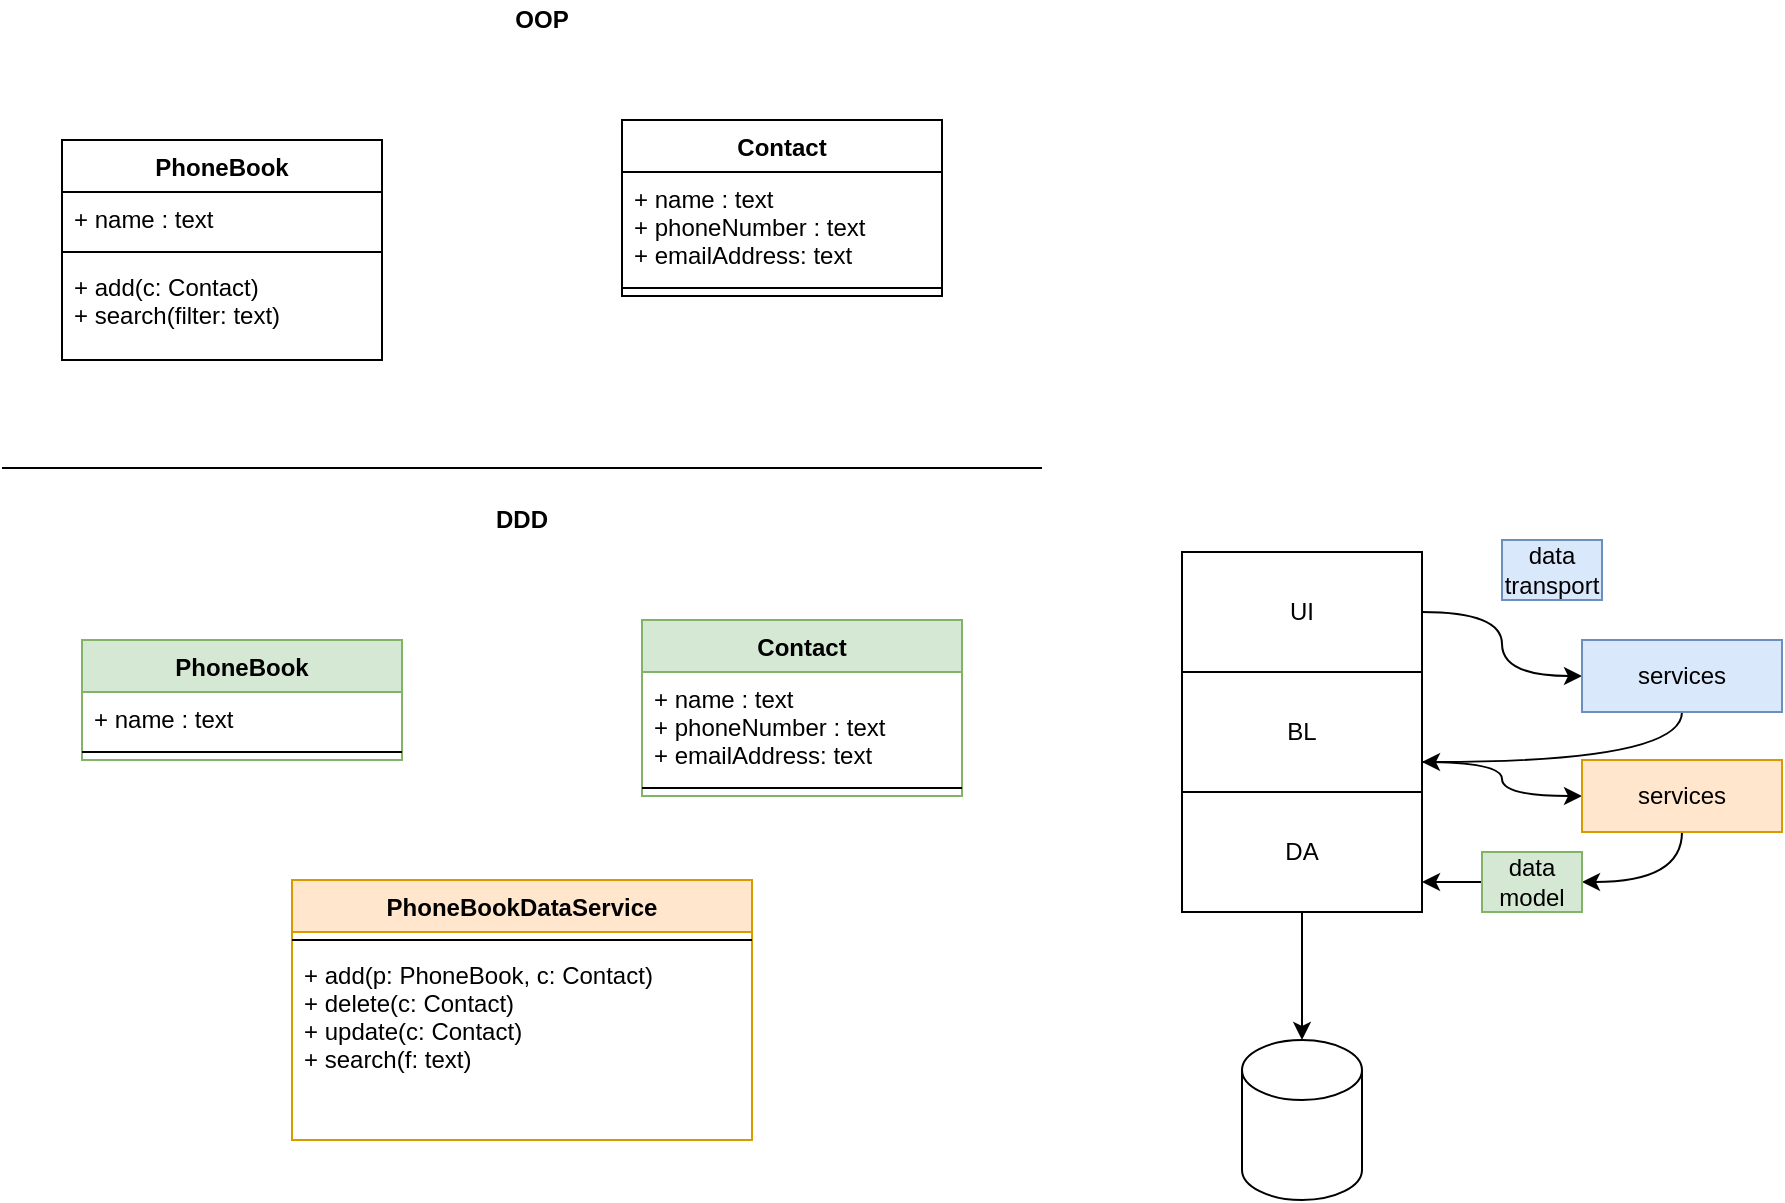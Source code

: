 <mxfile version="20.3.0" type="device" pages="4"><diagram id="qkp1fojdlim7wkESRljJ" name="ddd and oop"><mxGraphModel dx="868" dy="545" grid="1" gridSize="10" guides="1" tooltips="1" connect="1" arrows="1" fold="1" page="1" pageScale="1" pageWidth="850" pageHeight="1100" math="0" shadow="0"><root><mxCell id="0"/><mxCell id="1" parent="0"/><mxCell id="D_M5NCVfdZyAcRuLpuBy-1" value="PhoneBook" style="swimlane;fontStyle=1;align=center;verticalAlign=top;childLayout=stackLayout;horizontal=1;startSize=26;horizontalStack=0;resizeParent=1;resizeParentMax=0;resizeLast=0;collapsible=1;marginBottom=0;" parent="1" vertex="1"><mxGeometry x="150" y="110" width="160" height="110" as="geometry"/></mxCell><mxCell id="D_M5NCVfdZyAcRuLpuBy-2" value="+ name : text&#10;" style="text;strokeColor=none;fillColor=none;align=left;verticalAlign=top;spacingLeft=4;spacingRight=4;overflow=hidden;rotatable=0;points=[[0,0.5],[1,0.5]];portConstraint=eastwest;" parent="D_M5NCVfdZyAcRuLpuBy-1" vertex="1"><mxGeometry y="26" width="160" height="26" as="geometry"/></mxCell><mxCell id="D_M5NCVfdZyAcRuLpuBy-3" value="" style="line;strokeWidth=1;fillColor=none;align=left;verticalAlign=middle;spacingTop=-1;spacingLeft=3;spacingRight=3;rotatable=0;labelPosition=right;points=[];portConstraint=eastwest;" parent="D_M5NCVfdZyAcRuLpuBy-1" vertex="1"><mxGeometry y="52" width="160" height="8" as="geometry"/></mxCell><mxCell id="D_M5NCVfdZyAcRuLpuBy-4" value="+ add(c: Contact)&#10;+ search(filter: text)" style="text;strokeColor=none;fillColor=none;align=left;verticalAlign=top;spacingLeft=4;spacingRight=4;overflow=hidden;rotatable=0;points=[[0,0.5],[1,0.5]];portConstraint=eastwest;" parent="D_M5NCVfdZyAcRuLpuBy-1" vertex="1"><mxGeometry y="60" width="160" height="50" as="geometry"/></mxCell><mxCell id="D_M5NCVfdZyAcRuLpuBy-5" value="Contact" style="swimlane;fontStyle=1;align=center;verticalAlign=top;childLayout=stackLayout;horizontal=1;startSize=26;horizontalStack=0;resizeParent=1;resizeParentMax=0;resizeLast=0;collapsible=1;marginBottom=0;" parent="1" vertex="1"><mxGeometry x="430" y="100" width="160" height="88" as="geometry"/></mxCell><mxCell id="D_M5NCVfdZyAcRuLpuBy-6" value="+ name : text&#10;+ phoneNumber : text&#10;+ emailAddress: text&#10;&#10;" style="text;strokeColor=none;fillColor=none;align=left;verticalAlign=top;spacingLeft=4;spacingRight=4;overflow=hidden;rotatable=0;points=[[0,0.5],[1,0.5]];portConstraint=eastwest;" parent="D_M5NCVfdZyAcRuLpuBy-5" vertex="1"><mxGeometry y="26" width="160" height="54" as="geometry"/></mxCell><mxCell id="D_M5NCVfdZyAcRuLpuBy-7" value="" style="line;strokeWidth=1;fillColor=none;align=left;verticalAlign=middle;spacingTop=-1;spacingLeft=3;spacingRight=3;rotatable=0;labelPosition=right;points=[];portConstraint=eastwest;" parent="D_M5NCVfdZyAcRuLpuBy-5" vertex="1"><mxGeometry y="80" width="160" height="8" as="geometry"/></mxCell><mxCell id="D_M5NCVfdZyAcRuLpuBy-9" value="" style="line;strokeWidth=1;fillColor=none;align=left;verticalAlign=middle;spacingTop=-1;spacingLeft=3;spacingRight=3;rotatable=0;labelPosition=right;points=[];portConstraint=eastwest;" parent="1" vertex="1"><mxGeometry x="120" y="270" width="520" height="8" as="geometry"/></mxCell><mxCell id="D_M5NCVfdZyAcRuLpuBy-10" value="OOP" style="text;html=1;strokeColor=none;fillColor=none;align=center;verticalAlign=middle;whiteSpace=wrap;rounded=0;fontStyle=1" parent="1" vertex="1"><mxGeometry x="370" y="40" width="40" height="20" as="geometry"/></mxCell><mxCell id="D_M5NCVfdZyAcRuLpuBy-12" value="DDD" style="text;html=1;strokeColor=none;fillColor=none;align=center;verticalAlign=middle;whiteSpace=wrap;rounded=0;fontStyle=1" parent="1" vertex="1"><mxGeometry x="360" y="290" width="40" height="20" as="geometry"/></mxCell><mxCell id="D_M5NCVfdZyAcRuLpuBy-13" value="PhoneBook" style="swimlane;fontStyle=1;align=center;verticalAlign=top;childLayout=stackLayout;horizontal=1;startSize=26;horizontalStack=0;resizeParent=1;resizeParentMax=0;resizeLast=0;collapsible=1;marginBottom=0;fillColor=#d5e8d4;strokeColor=#82b366;" parent="1" vertex="1"><mxGeometry x="160" y="360" width="160" height="60" as="geometry"/></mxCell><mxCell id="D_M5NCVfdZyAcRuLpuBy-14" value="+ name : text&#10;" style="text;strokeColor=none;fillColor=none;align=left;verticalAlign=top;spacingLeft=4;spacingRight=4;overflow=hidden;rotatable=0;points=[[0,0.5],[1,0.5]];portConstraint=eastwest;" parent="D_M5NCVfdZyAcRuLpuBy-13" vertex="1"><mxGeometry y="26" width="160" height="26" as="geometry"/></mxCell><mxCell id="D_M5NCVfdZyAcRuLpuBy-15" value="" style="line;strokeWidth=1;fillColor=none;align=left;verticalAlign=middle;spacingTop=-1;spacingLeft=3;spacingRight=3;rotatable=0;labelPosition=right;points=[];portConstraint=eastwest;" parent="D_M5NCVfdZyAcRuLpuBy-13" vertex="1"><mxGeometry y="52" width="160" height="8" as="geometry"/></mxCell><mxCell id="D_M5NCVfdZyAcRuLpuBy-17" value="Contact" style="swimlane;fontStyle=1;align=center;verticalAlign=top;childLayout=stackLayout;horizontal=1;startSize=26;horizontalStack=0;resizeParent=1;resizeParentMax=0;resizeLast=0;collapsible=1;marginBottom=0;fillColor=#d5e8d4;strokeColor=#82b366;" parent="1" vertex="1"><mxGeometry x="440" y="350" width="160" height="88" as="geometry"/></mxCell><mxCell id="D_M5NCVfdZyAcRuLpuBy-18" value="+ name : text&#10;+ phoneNumber : text&#10;+ emailAddress: text&#10;&#10;" style="text;strokeColor=none;fillColor=none;align=left;verticalAlign=top;spacingLeft=4;spacingRight=4;overflow=hidden;rotatable=0;points=[[0,0.5],[1,0.5]];portConstraint=eastwest;" parent="D_M5NCVfdZyAcRuLpuBy-17" vertex="1"><mxGeometry y="26" width="160" height="54" as="geometry"/></mxCell><mxCell id="D_M5NCVfdZyAcRuLpuBy-19" value="" style="line;strokeWidth=1;fillColor=none;align=left;verticalAlign=middle;spacingTop=-1;spacingLeft=3;spacingRight=3;rotatable=0;labelPosition=right;points=[];portConstraint=eastwest;" parent="D_M5NCVfdZyAcRuLpuBy-17" vertex="1"><mxGeometry y="80" width="160" height="8" as="geometry"/></mxCell><mxCell id="D_M5NCVfdZyAcRuLpuBy-21" value="PhoneBookDataService" style="swimlane;fontStyle=1;align=center;verticalAlign=top;childLayout=stackLayout;horizontal=1;startSize=26;horizontalStack=0;resizeParent=1;resizeParentMax=0;resizeLast=0;collapsible=1;marginBottom=0;fillColor=#ffe6cc;strokeColor=#d79b00;" parent="1" vertex="1"><mxGeometry x="265" y="480" width="230" height="130" as="geometry"/></mxCell><mxCell id="D_M5NCVfdZyAcRuLpuBy-23" value="" style="line;strokeWidth=1;fillColor=none;align=left;verticalAlign=middle;spacingTop=-1;spacingLeft=3;spacingRight=3;rotatable=0;labelPosition=right;points=[];portConstraint=eastwest;" parent="D_M5NCVfdZyAcRuLpuBy-21" vertex="1"><mxGeometry y="26" width="230" height="8" as="geometry"/></mxCell><mxCell id="D_M5NCVfdZyAcRuLpuBy-8" value="+ add(p: PhoneBook, c: Contact)&#10;+ delete(c: Contact)&#10;+ update(c: Contact)&#10;+ search(f: text)&#10;" style="text;strokeColor=none;fillColor=none;align=left;verticalAlign=top;spacingLeft=4;spacingRight=4;overflow=hidden;rotatable=0;points=[[0,0.5],[1,0.5]];portConstraint=eastwest;" parent="D_M5NCVfdZyAcRuLpuBy-21" vertex="1"><mxGeometry y="34" width="230" height="96" as="geometry"/></mxCell><mxCell id="D_M5NCVfdZyAcRuLpuBy-24" value="UI" style="rounded=0;whiteSpace=wrap;html=1;" parent="1" vertex="1"><mxGeometry x="710" y="316" width="120" height="60" as="geometry"/></mxCell><mxCell id="D_M5NCVfdZyAcRuLpuBy-25" value="BL" style="rounded=0;whiteSpace=wrap;html=1;" parent="1" vertex="1"><mxGeometry x="710" y="376" width="120" height="60" as="geometry"/></mxCell><mxCell id="D_M5NCVfdZyAcRuLpuBy-39" style="edgeStyle=orthogonalEdgeStyle;curved=1;rounded=0;orthogonalLoop=1;jettySize=auto;html=1;exitX=0.5;exitY=1;exitDx=0;exitDy=0;entryX=0.5;entryY=0;entryDx=0;entryDy=0;entryPerimeter=0;" parent="1" source="D_M5NCVfdZyAcRuLpuBy-26" target="D_M5NCVfdZyAcRuLpuBy-38" edge="1"><mxGeometry relative="1" as="geometry"/></mxCell><mxCell id="D_M5NCVfdZyAcRuLpuBy-26" value="DA" style="rounded=0;whiteSpace=wrap;html=1;" parent="1" vertex="1"><mxGeometry x="710" y="436" width="120" height="60" as="geometry"/></mxCell><mxCell id="D_M5NCVfdZyAcRuLpuBy-28" value="" style="endArrow=classic;html=1;exitX=1;exitY=0.5;exitDx=0;exitDy=0;edgeStyle=orthogonalEdgeStyle;curved=1;entryX=0;entryY=0.5;entryDx=0;entryDy=0;" parent="1" source="D_M5NCVfdZyAcRuLpuBy-24" target="D_M5NCVfdZyAcRuLpuBy-29" edge="1"><mxGeometry width="50" height="50" relative="1" as="geometry"><mxPoint x="590" y="390" as="sourcePoint"/><mxPoint x="900" y="380" as="targetPoint"/></mxGeometry></mxCell><mxCell id="D_M5NCVfdZyAcRuLpuBy-32" style="edgeStyle=orthogonalEdgeStyle;curved=1;rounded=0;orthogonalLoop=1;jettySize=auto;html=1;exitX=0.5;exitY=1;exitDx=0;exitDy=0;entryX=1;entryY=0.75;entryDx=0;entryDy=0;" parent="1" source="D_M5NCVfdZyAcRuLpuBy-29" target="D_M5NCVfdZyAcRuLpuBy-25" edge="1"><mxGeometry relative="1" as="geometry"/></mxCell><mxCell id="D_M5NCVfdZyAcRuLpuBy-29" value="services" style="rounded=0;whiteSpace=wrap;html=1;fillColor=#dae8fc;strokeColor=#6c8ebf;" parent="1" vertex="1"><mxGeometry x="910" y="360" width="100" height="36" as="geometry"/></mxCell><mxCell id="D_M5NCVfdZyAcRuLpuBy-33" value="" style="endArrow=classic;html=1;exitX=1;exitY=0.75;exitDx=0;exitDy=0;edgeStyle=orthogonalEdgeStyle;curved=1;entryX=0;entryY=0.5;entryDx=0;entryDy=0;" parent="1" source="D_M5NCVfdZyAcRuLpuBy-25" target="D_M5NCVfdZyAcRuLpuBy-35" edge="1"><mxGeometry width="50" height="50" relative="1" as="geometry"><mxPoint x="850" y="436" as="sourcePoint"/><mxPoint x="920" y="470" as="targetPoint"/></mxGeometry></mxCell><mxCell id="D_M5NCVfdZyAcRuLpuBy-36" style="edgeStyle=orthogonalEdgeStyle;curved=1;rounded=0;orthogonalLoop=1;jettySize=auto;html=1;exitX=0.5;exitY=1;exitDx=0;exitDy=0;entryX=1;entryY=0.5;entryDx=0;entryDy=0;" parent="1" source="D_M5NCVfdZyAcRuLpuBy-35" target="D_M5NCVfdZyAcRuLpuBy-42" edge="1"><mxGeometry relative="1" as="geometry"/></mxCell><mxCell id="D_M5NCVfdZyAcRuLpuBy-35" value="services" style="rounded=0;whiteSpace=wrap;html=1;fillColor=#ffe6cc;strokeColor=#d79b00;" parent="1" vertex="1"><mxGeometry x="910" y="420" width="100" height="36" as="geometry"/></mxCell><mxCell id="D_M5NCVfdZyAcRuLpuBy-38" value="" style="shape=cylinder3;whiteSpace=wrap;html=1;boundedLbl=1;backgroundOutline=1;size=15;" parent="1" vertex="1"><mxGeometry x="740" y="560" width="60" height="80" as="geometry"/></mxCell><mxCell id="D_M5NCVfdZyAcRuLpuBy-43" style="edgeStyle=orthogonalEdgeStyle;curved=1;rounded=0;orthogonalLoop=1;jettySize=auto;html=1;exitX=0;exitY=0.5;exitDx=0;exitDy=0;entryX=1;entryY=0.75;entryDx=0;entryDy=0;" parent="1" source="D_M5NCVfdZyAcRuLpuBy-42" target="D_M5NCVfdZyAcRuLpuBy-26" edge="1"><mxGeometry relative="1" as="geometry"/></mxCell><mxCell id="D_M5NCVfdZyAcRuLpuBy-42" value="data model" style="rounded=0;whiteSpace=wrap;html=1;fillColor=#d5e8d4;strokeColor=#82b366;" parent="1" vertex="1"><mxGeometry x="860" y="466" width="50" height="30" as="geometry"/></mxCell><mxCell id="D_M5NCVfdZyAcRuLpuBy-44" value="data transport" style="rounded=0;whiteSpace=wrap;html=1;fillColor=#dae8fc;strokeColor=#6c8ebf;" parent="1" vertex="1"><mxGeometry x="870" y="310" width="50" height="30" as="geometry"/></mxCell></root></mxGraphModel></diagram><diagram id="DnpP0KNf2tF9d9uxksLY" name="aggregations-associations"><mxGraphModel dx="585" dy="334" grid="1" gridSize="10" guides="1" tooltips="1" connect="1" arrows="1" fold="1" page="1" pageScale="1" pageWidth="850" pageHeight="1100" math="0" shadow="0"><root><mxCell id="KAigjSzo-XC07QwmVeBy-0"/><mxCell id="KAigjSzo-XC07QwmVeBy-1" parent="KAigjSzo-XC07QwmVeBy-0"/><mxCell id="KAigjSzo-XC07QwmVeBy-3" value="Person" style="swimlane;fontStyle=1;align=center;verticalAlign=top;childLayout=stackLayout;horizontal=1;startSize=26;horizontalStack=0;resizeParent=1;resizeParentMax=0;resizeLast=0;collapsible=1;marginBottom=0;" vertex="1" parent="KAigjSzo-XC07QwmVeBy-1"><mxGeometry x="240" y="40" width="160" height="86" as="geometry"/></mxCell><mxCell id="KAigjSzo-XC07QwmVeBy-4" value="+ field: type" style="text;strokeColor=none;fillColor=none;align=left;verticalAlign=top;spacingLeft=4;spacingRight=4;overflow=hidden;rotatable=0;points=[[0,0.5],[1,0.5]];portConstraint=eastwest;" vertex="1" parent="KAigjSzo-XC07QwmVeBy-3"><mxGeometry y="26" width="160" height="26" as="geometry"/></mxCell><mxCell id="KAigjSzo-XC07QwmVeBy-5" value="" style="line;strokeWidth=1;fillColor=none;align=left;verticalAlign=middle;spacingTop=-1;spacingLeft=3;spacingRight=3;rotatable=0;labelPosition=right;points=[];portConstraint=eastwest;" vertex="1" parent="KAigjSzo-XC07QwmVeBy-3"><mxGeometry y="52" width="160" height="8" as="geometry"/></mxCell><mxCell id="KAigjSzo-XC07QwmVeBy-6" value="+ method(type): type" style="text;strokeColor=none;fillColor=none;align=left;verticalAlign=top;spacingLeft=4;spacingRight=4;overflow=hidden;rotatable=0;points=[[0,0.5],[1,0.5]];portConstraint=eastwest;" vertex="1" parent="KAigjSzo-XC07QwmVeBy-3"><mxGeometry y="60" width="160" height="26" as="geometry"/></mxCell><mxCell id="KAigjSzo-XC07QwmVeBy-7" value="Car" style="swimlane;fontStyle=1;align=center;verticalAlign=top;childLayout=stackLayout;horizontal=1;startSize=26;horizontalStack=0;resizeParent=1;resizeParentMax=0;resizeLast=0;collapsible=1;marginBottom=0;" vertex="1" parent="KAigjSzo-XC07QwmVeBy-1"><mxGeometry x="600" y="140" width="160" height="86" as="geometry"/></mxCell><mxCell id="KAigjSzo-XC07QwmVeBy-8" value="+ field: type" style="text;strokeColor=none;fillColor=none;align=left;verticalAlign=top;spacingLeft=4;spacingRight=4;overflow=hidden;rotatable=0;points=[[0,0.5],[1,0.5]];portConstraint=eastwest;" vertex="1" parent="KAigjSzo-XC07QwmVeBy-7"><mxGeometry y="26" width="160" height="26" as="geometry"/></mxCell><mxCell id="KAigjSzo-XC07QwmVeBy-9" value="" style="line;strokeWidth=1;fillColor=none;align=left;verticalAlign=middle;spacingTop=-1;spacingLeft=3;spacingRight=3;rotatable=0;labelPosition=right;points=[];portConstraint=eastwest;" vertex="1" parent="KAigjSzo-XC07QwmVeBy-7"><mxGeometry y="52" width="160" height="8" as="geometry"/></mxCell><mxCell id="KAigjSzo-XC07QwmVeBy-10" value="+ method(type): type" style="text;strokeColor=none;fillColor=none;align=left;verticalAlign=top;spacingLeft=4;spacingRight=4;overflow=hidden;rotatable=0;points=[[0,0.5],[1,0.5]];portConstraint=eastwest;" vertex="1" parent="KAigjSzo-XC07QwmVeBy-7"><mxGeometry y="60" width="160" height="26" as="geometry"/></mxCell><mxCell id="KAigjSzo-XC07QwmVeBy-11" value="Engine" style="swimlane;fontStyle=1;align=center;verticalAlign=top;childLayout=stackLayout;horizontal=1;startSize=26;horizontalStack=0;resizeParent=1;resizeParentMax=0;resizeLast=0;collapsible=1;marginBottom=0;" vertex="1" parent="KAigjSzo-XC07QwmVeBy-1"><mxGeometry x="320" y="290" width="160" height="86" as="geometry"/></mxCell><mxCell id="KAigjSzo-XC07QwmVeBy-12" value="+ field: type" style="text;strokeColor=none;fillColor=none;align=left;verticalAlign=top;spacingLeft=4;spacingRight=4;overflow=hidden;rotatable=0;points=[[0,0.5],[1,0.5]];portConstraint=eastwest;" vertex="1" parent="KAigjSzo-XC07QwmVeBy-11"><mxGeometry y="26" width="160" height="26" as="geometry"/></mxCell><mxCell id="KAigjSzo-XC07QwmVeBy-13" value="" style="line;strokeWidth=1;fillColor=none;align=left;verticalAlign=middle;spacingTop=-1;spacingLeft=3;spacingRight=3;rotatable=0;labelPosition=right;points=[];portConstraint=eastwest;" vertex="1" parent="KAigjSzo-XC07QwmVeBy-11"><mxGeometry y="52" width="160" height="8" as="geometry"/></mxCell><mxCell id="KAigjSzo-XC07QwmVeBy-14" value="+ method(type): type" style="text;strokeColor=none;fillColor=none;align=left;verticalAlign=top;spacingLeft=4;spacingRight=4;overflow=hidden;rotatable=0;points=[[0,0.5],[1,0.5]];portConstraint=eastwest;" vertex="1" parent="KAigjSzo-XC07QwmVeBy-11"><mxGeometry y="60" width="160" height="26" as="geometry"/></mxCell><mxCell id="KAigjSzo-XC07QwmVeBy-15" value="Wheel" style="swimlane;fontStyle=1;align=center;verticalAlign=top;childLayout=stackLayout;horizontal=1;startSize=26;horizontalStack=0;resizeParent=1;resizeParentMax=0;resizeLast=0;collapsible=1;marginBottom=0;" vertex="1" parent="KAigjSzo-XC07QwmVeBy-1"><mxGeometry x="650" y="300" width="160" height="86" as="geometry"/></mxCell><mxCell id="KAigjSzo-XC07QwmVeBy-16" value="+ field: type" style="text;strokeColor=none;fillColor=none;align=left;verticalAlign=top;spacingLeft=4;spacingRight=4;overflow=hidden;rotatable=0;points=[[0,0.5],[1,0.5]];portConstraint=eastwest;" vertex="1" parent="KAigjSzo-XC07QwmVeBy-15"><mxGeometry y="26" width="160" height="26" as="geometry"/></mxCell><mxCell id="KAigjSzo-XC07QwmVeBy-17" value="" style="line;strokeWidth=1;fillColor=none;align=left;verticalAlign=middle;spacingTop=-1;spacingLeft=3;spacingRight=3;rotatable=0;labelPosition=right;points=[];portConstraint=eastwest;" vertex="1" parent="KAigjSzo-XC07QwmVeBy-15"><mxGeometry y="52" width="160" height="8" as="geometry"/></mxCell><mxCell id="KAigjSzo-XC07QwmVeBy-18" value="+ method(type): type" style="text;strokeColor=none;fillColor=none;align=left;verticalAlign=top;spacingLeft=4;spacingRight=4;overflow=hidden;rotatable=0;points=[[0,0.5],[1,0.5]];portConstraint=eastwest;" vertex="1" parent="KAigjSzo-XC07QwmVeBy-15"><mxGeometry y="60" width="160" height="26" as="geometry"/></mxCell><mxCell id="KAigjSzo-XC07QwmVeBy-19" style="rounded=0;orthogonalLoop=1;jettySize=auto;html=1;exitX=1;exitY=0.5;exitDx=0;exitDy=0;entryX=0;entryY=0.5;entryDx=0;entryDy=0;endArrow=none;endFill=0;" edge="1" parent="KAigjSzo-XC07QwmVeBy-1" source="KAigjSzo-XC07QwmVeBy-4" target="KAigjSzo-XC07QwmVeBy-8"><mxGeometry relative="1" as="geometry"/></mxCell><mxCell id="KAigjSzo-XC07QwmVeBy-20" value="1" style="text;html=1;strokeColor=none;fillColor=none;align=center;verticalAlign=middle;whiteSpace=wrap;rounded=0;" vertex="1" parent="KAigjSzo-XC07QwmVeBy-1"><mxGeometry x="400" y="60" width="40" height="20" as="geometry"/></mxCell><mxCell id="KAigjSzo-XC07QwmVeBy-21" value="*" style="text;html=1;strokeColor=none;fillColor=none;align=center;verticalAlign=middle;whiteSpace=wrap;rounded=0;" vertex="1" parent="KAigjSzo-XC07QwmVeBy-1"><mxGeometry x="560" y="140" width="40" height="20" as="geometry"/></mxCell><mxCell id="KAigjSzo-XC07QwmVeBy-23" value="" style="endArrow=diamondThin;endFill=1;endSize=24;html=1;entryX=-0.015;entryY=1.029;entryDx=0;entryDy=0;entryPerimeter=0;exitX=0.5;exitY=0;exitDx=0;exitDy=0;" edge="1" parent="KAigjSzo-XC07QwmVeBy-1" source="KAigjSzo-XC07QwmVeBy-11" target="KAigjSzo-XC07QwmVeBy-8"><mxGeometry width="160" relative="1" as="geometry"><mxPoint x="380" y="240" as="sourcePoint"/><mxPoint x="540" y="240" as="targetPoint"/></mxGeometry></mxCell><mxCell id="KAigjSzo-XC07QwmVeBy-24" value="" style="endArrow=diamondThin;endFill=0;endSize=24;html=1;exitX=0.5;exitY=0;exitDx=0;exitDy=0;" edge="1" parent="KAigjSzo-XC07QwmVeBy-1" source="KAigjSzo-XC07QwmVeBy-15" target="KAigjSzo-XC07QwmVeBy-10"><mxGeometry width="160" relative="1" as="geometry"><mxPoint x="530" y="260" as="sourcePoint"/><mxPoint x="690" y="260" as="targetPoint"/></mxGeometry></mxCell></root></mxGraphModel></diagram><diagram id="sBcl5XSjly6lwZ4HhFyD" name="bank system"><mxGraphModel dx="868" dy="545" grid="1" gridSize="10" guides="1" tooltips="1" connect="1" arrows="1" fold="1" page="1" pageScale="1" pageWidth="850" pageHeight="1100" math="0" shadow="0"><root><mxCell id="q9tfcpvDzJihQxSVgaCA-0"/><mxCell id="q9tfcpvDzJihQxSVgaCA-1" parent="q9tfcpvDzJihQxSVgaCA-0"/><mxCell id="q9tfcpvDzJihQxSVgaCA-2" value="Customer" style="swimlane;fontStyle=1;align=center;verticalAlign=top;childLayout=stackLayout;horizontal=1;startSize=26;horizontalStack=0;resizeParent=1;resizeParentMax=0;resizeLast=0;collapsible=1;marginBottom=0;" parent="q9tfcpvDzJihQxSVgaCA-1" vertex="1"><mxGeometry x="120" y="160" width="160" height="78" as="geometry"/></mxCell><mxCell id="q9tfcpvDzJihQxSVgaCA-3" value="- name: text&#10;- address: text&#10;" style="text;strokeColor=none;fillColor=none;align=left;verticalAlign=top;spacingLeft=4;spacingRight=4;overflow=hidden;rotatable=0;points=[[0,0.5],[1,0.5]];portConstraint=eastwest;" parent="q9tfcpvDzJihQxSVgaCA-2" vertex="1"><mxGeometry y="26" width="160" height="44" as="geometry"/></mxCell><mxCell id="q9tfcpvDzJihQxSVgaCA-4" value="" style="line;strokeWidth=1;fillColor=none;align=left;verticalAlign=middle;spacingTop=-1;spacingLeft=3;spacingRight=3;rotatable=0;labelPosition=right;points=[];portConstraint=eastwest;" parent="q9tfcpvDzJihQxSVgaCA-2" vertex="1"><mxGeometry y="70" width="160" height="8" as="geometry"/></mxCell><mxCell id="q9tfcpvDzJihQxSVgaCA-6" value="Account" style="swimlane;fontStyle=1;align=center;verticalAlign=top;childLayout=stackLayout;horizontal=1;startSize=26;horizontalStack=0;resizeParent=1;resizeParentMax=0;resizeLast=0;collapsible=1;marginBottom=0;" parent="q9tfcpvDzJihQxSVgaCA-1" vertex="1"><mxGeometry x="380" y="160" width="160" height="78" as="geometry"/></mxCell><mxCell id="q9tfcpvDzJihQxSVgaCA-7" value="- balance: float" style="text;strokeColor=none;fillColor=none;align=left;verticalAlign=top;spacingLeft=4;spacingRight=4;overflow=hidden;rotatable=0;points=[[0,0.5],[1,0.5]];portConstraint=eastwest;" parent="q9tfcpvDzJihQxSVgaCA-6" vertex="1"><mxGeometry y="26" width="160" height="44" as="geometry"/></mxCell><mxCell id="q9tfcpvDzJihQxSVgaCA-8" value="" style="line;strokeWidth=1;fillColor=none;align=left;verticalAlign=middle;spacingTop=-1;spacingLeft=3;spacingRight=3;rotatable=0;labelPosition=right;points=[];portConstraint=eastwest;" parent="q9tfcpvDzJihQxSVgaCA-6" vertex="1"><mxGeometry y="70" width="160" height="8" as="geometry"/></mxCell><mxCell id="q9tfcpvDzJihQxSVgaCA-9" value="SavingsAccount" style="swimlane;fontStyle=1;align=center;verticalAlign=top;childLayout=stackLayout;horizontal=1;startSize=26;horizontalStack=0;resizeParent=1;resizeParentMax=0;resizeLast=0;collapsible=1;marginBottom=0;" parent="q9tfcpvDzJihQxSVgaCA-1" vertex="1"><mxGeometry x="580" y="82" width="160" height="78" as="geometry"/></mxCell><mxCell id="q9tfcpvDzJihQxSVgaCA-10" value="- interrestRate: float" style="text;strokeColor=none;fillColor=none;align=left;verticalAlign=top;spacingLeft=4;spacingRight=4;overflow=hidden;rotatable=0;points=[[0,0.5],[1,0.5]];portConstraint=eastwest;" parent="q9tfcpvDzJihQxSVgaCA-9" vertex="1"><mxGeometry y="26" width="160" height="44" as="geometry"/></mxCell><mxCell id="q9tfcpvDzJihQxSVgaCA-11" value="" style="line;strokeWidth=1;fillColor=none;align=left;verticalAlign=middle;spacingTop=-1;spacingLeft=3;spacingRight=3;rotatable=0;labelPosition=right;points=[];portConstraint=eastwest;" parent="q9tfcpvDzJihQxSVgaCA-9" vertex="1"><mxGeometry y="70" width="160" height="8" as="geometry"/></mxCell><mxCell id="q9tfcpvDzJihQxSVgaCA-12" value="InvestmentAccount" style="swimlane;fontStyle=1;align=center;verticalAlign=top;childLayout=stackLayout;horizontal=1;startSize=26;horizontalStack=0;resizeParent=1;resizeParentMax=0;resizeLast=0;collapsible=1;marginBottom=0;" parent="q9tfcpvDzJihQxSVgaCA-1" vertex="1"><mxGeometry x="570" y="260" width="160" height="34" as="geometry"/></mxCell><mxCell id="q9tfcpvDzJihQxSVgaCA-14" value="" style="line;strokeWidth=1;fillColor=none;align=left;verticalAlign=middle;spacingTop=-1;spacingLeft=3;spacingRight=3;rotatable=0;labelPosition=right;points=[];portConstraint=eastwest;" parent="q9tfcpvDzJihQxSVgaCA-12" vertex="1"><mxGeometry y="26" width="160" height="8" as="geometry"/></mxCell><mxCell id="q9tfcpvDzJihQxSVgaCA-15" value="Stock" style="swimlane;fontStyle=1;align=center;verticalAlign=top;childLayout=stackLayout;horizontal=1;startSize=26;horizontalStack=0;resizeParent=1;resizeParentMax=0;resizeLast=0;collapsible=1;marginBottom=0;" parent="q9tfcpvDzJihQxSVgaCA-1" vertex="1"><mxGeometry x="950" y="238" width="160" height="78" as="geometry"/></mxCell><mxCell id="q9tfcpvDzJihQxSVgaCA-16" value="- name: text&#10;- currentPrice: float" style="text;strokeColor=none;fillColor=none;align=left;verticalAlign=top;spacingLeft=4;spacingRight=4;overflow=hidden;rotatable=0;points=[[0,0.5],[1,0.5]];portConstraint=eastwest;" parent="q9tfcpvDzJihQxSVgaCA-15" vertex="1"><mxGeometry y="26" width="160" height="44" as="geometry"/></mxCell><mxCell id="q9tfcpvDzJihQxSVgaCA-17" value="" style="line;strokeWidth=1;fillColor=none;align=left;verticalAlign=middle;spacingTop=-1;spacingLeft=3;spacingRight=3;rotatable=0;labelPosition=right;points=[];portConstraint=eastwest;" parent="q9tfcpvDzJihQxSVgaCA-15" vertex="1"><mxGeometry y="70" width="160" height="8" as="geometry"/></mxCell><mxCell id="q9tfcpvDzJihQxSVgaCA-18" value="StockOrder" style="swimlane;fontStyle=1;align=center;verticalAlign=top;childLayout=stackLayout;horizontal=1;startSize=26;horizontalStack=0;resizeParent=1;resizeParentMax=0;resizeLast=0;collapsible=1;marginBottom=0;" parent="q9tfcpvDzJihQxSVgaCA-1" vertex="1"><mxGeometry x="750" y="350" width="160" height="78" as="geometry"/></mxCell><mxCell id="q9tfcpvDzJihQxSVgaCA-19" value="- price : float&#10;- quantity: float&#10;- commission: float" style="text;strokeColor=none;fillColor=none;align=left;verticalAlign=top;spacingLeft=4;spacingRight=4;overflow=hidden;rotatable=0;points=[[0,0.5],[1,0.5]];portConstraint=eastwest;" parent="q9tfcpvDzJihQxSVgaCA-18" vertex="1"><mxGeometry y="26" width="160" height="44" as="geometry"/></mxCell><mxCell id="q9tfcpvDzJihQxSVgaCA-20" value="" style="line;strokeWidth=1;fillColor=none;align=left;verticalAlign=middle;spacingTop=-1;spacingLeft=3;spacingRight=3;rotatable=0;labelPosition=right;points=[];portConstraint=eastwest;" parent="q9tfcpvDzJihQxSVgaCA-18" vertex="1"><mxGeometry y="70" width="160" height="8" as="geometry"/></mxCell><mxCell id="q9tfcpvDzJihQxSVgaCA-21" value="" style="endArrow=none;html=1;edgeStyle=orthogonalEdgeStyle;exitX=1;exitY=0.5;exitDx=0;exitDy=0;" parent="q9tfcpvDzJihQxSVgaCA-1" source="q9tfcpvDzJihQxSVgaCA-3" target="q9tfcpvDzJihQxSVgaCA-7" edge="1"><mxGeometry relative="1" as="geometry"><mxPoint x="310" y="310" as="sourcePoint"/><mxPoint x="470" y="310" as="targetPoint"/></mxGeometry></mxCell><mxCell id="q9tfcpvDzJihQxSVgaCA-22" value="1" style="edgeLabel;resizable=0;html=1;align=left;verticalAlign=bottom;" parent="q9tfcpvDzJihQxSVgaCA-21" connectable="0" vertex="1"><mxGeometry x="-1" relative="1" as="geometry"/></mxCell><mxCell id="q9tfcpvDzJihQxSVgaCA-23" value="*" style="edgeLabel;resizable=0;html=1;align=right;verticalAlign=bottom;" parent="q9tfcpvDzJihQxSVgaCA-21" connectable="0" vertex="1"><mxGeometry x="1" relative="1" as="geometry"/></mxCell><mxCell id="q9tfcpvDzJihQxSVgaCA-28" value="" style="endArrow=diamondThin;endFill=1;endSize=24;html=1;exitX=0.5;exitY=1;exitDx=0;exitDy=0;entryX=0;entryY=0.5;entryDx=0;entryDy=0;" parent="q9tfcpvDzJihQxSVgaCA-1" source="q9tfcpvDzJihQxSVgaCA-6" target="q9tfcpvDzJihQxSVgaCA-12" edge="1"><mxGeometry width="160" relative="1" as="geometry"><mxPoint x="440" y="320" as="sourcePoint"/><mxPoint x="600" y="320" as="targetPoint"/></mxGeometry></mxCell><mxCell id="q9tfcpvDzJihQxSVgaCA-29" value="" style="endArrow=diamondThin;endFill=1;endSize=24;html=1;exitX=0.5;exitY=0;exitDx=0;exitDy=0;entryX=0;entryY=0.5;entryDx=0;entryDy=0;" parent="q9tfcpvDzJihQxSVgaCA-1" source="q9tfcpvDzJihQxSVgaCA-6" target="q9tfcpvDzJihQxSVgaCA-10" edge="1"><mxGeometry width="160" relative="1" as="geometry"><mxPoint x="470" y="248" as="sourcePoint"/><mxPoint x="580" y="287" as="targetPoint"/></mxGeometry></mxCell><mxCell id="q9tfcpvDzJihQxSVgaCA-30" value="" style="endArrow=diamondThin;endFill=0;endSize=24;html=1;entryX=1;entryY=0.5;entryDx=0;entryDy=0;exitX=0;exitY=0.5;exitDx=0;exitDy=0;" parent="q9tfcpvDzJihQxSVgaCA-1" source="q9tfcpvDzJihQxSVgaCA-16" target="q9tfcpvDzJihQxSVgaCA-19" edge="1"><mxGeometry width="160" relative="1" as="geometry"><mxPoint x="690" y="340" as="sourcePoint"/><mxPoint x="850" y="340" as="targetPoint"/></mxGeometry></mxCell><mxCell id="q9tfcpvDzJihQxSVgaCA-31" value="" style="endArrow=diamondThin;endFill=0;endSize=24;html=1;entryX=0;entryY=0.5;entryDx=0;entryDy=0;exitX=0.5;exitY=1;exitDx=0;exitDy=0;" parent="q9tfcpvDzJihQxSVgaCA-1" source="q9tfcpvDzJihQxSVgaCA-12" target="q9tfcpvDzJihQxSVgaCA-19" edge="1"><mxGeometry width="160" relative="1" as="geometry"><mxPoint x="960.0" y="296" as="sourcePoint"/><mxPoint x="920.0" y="408" as="targetPoint"/></mxGeometry></mxCell><mxCell id="q9tfcpvDzJihQxSVgaCA-32" value="*" style="text;html=1;strokeColor=none;fillColor=none;align=center;verticalAlign=middle;whiteSpace=wrap;rounded=0;" parent="q9tfcpvDzJihQxSVgaCA-1" vertex="1"><mxGeometry x="700" y="400" width="40" height="20" as="geometry"/></mxCell><mxCell id="q9tfcpvDzJihQxSVgaCA-33" value="1" style="text;html=1;strokeColor=none;fillColor=none;align=center;verticalAlign=middle;whiteSpace=wrap;rounded=0;" parent="q9tfcpvDzJihQxSVgaCA-1" vertex="1"><mxGeometry x="680" y="300" width="40" height="20" as="geometry"/></mxCell><mxCell id="q9tfcpvDzJihQxSVgaCA-34" value="1" style="text;html=1;strokeColor=none;fillColor=none;align=center;verticalAlign=middle;whiteSpace=wrap;rounded=0;" parent="q9tfcpvDzJihQxSVgaCA-1" vertex="1"><mxGeometry x="920" y="267" width="40" height="20" as="geometry"/></mxCell><mxCell id="q9tfcpvDzJihQxSVgaCA-35" value="*" style="text;html=1;strokeColor=none;fillColor=none;align=center;verticalAlign=middle;whiteSpace=wrap;rounded=0;" parent="q9tfcpvDzJihQxSVgaCA-1" vertex="1"><mxGeometry x="910" y="400" width="40" height="20" as="geometry"/></mxCell></root></mxGraphModel></diagram><diagram id="Ru9i88JV-D-Z1EU_jwPW" name="Page-4"><mxGraphModel dx="755" dy="1643" grid="1" gridSize="10" guides="1" tooltips="1" connect="1" arrows="1" fold="1" page="1" pageScale="1" pageWidth="827" pageHeight="1169" math="0" shadow="0"><root><mxCell id="0"/><mxCell id="1" parent="0"/><mxCell id="TH1OEIq3CrFhJ20F6A2s-1" value="Computer" style="rounded=1;whiteSpace=wrap;html=1;horizontal=1;verticalAlign=top;" vertex="1" parent="1"><mxGeometry x="100" y="60" width="240" height="310" as="geometry"/></mxCell><mxCell id="TH1OEIq3CrFhJ20F6A2s-2" value="dependencies" style="aspect=fixed;html=1;points=[];align=center;image;fontSize=12;image=img/lib/azure2/general/Folder_Blank.svg;" vertex="1" parent="1"><mxGeometry x="120" y="130" width="184.82" height="150" as="geometry"/></mxCell><mxCell id="TH1OEIq3CrFhJ20F6A2s-3" value="postgtres/postgres-42.jar" style="rounded=0;whiteSpace=wrap;html=1;" vertex="1" parent="1"><mxGeometry x="140" y="175" width="150" height="30" as="geometry"/></mxCell><mxCell id="TH1OEIq3CrFhJ20F6A2s-15" style="edgeStyle=orthogonalEdgeStyle;rounded=0;orthogonalLoop=1;jettySize=auto;html=1;exitX=0.5;exitY=0;exitDx=0;exitDy=0;entryX=0.5;entryY=1;entryDx=0;entryDy=0;" edge="1" parent="1" source="TH1OEIq3CrFhJ20F6A2s-4" target="TH1OEIq3CrFhJ20F6A2s-14"><mxGeometry relative="1" as="geometry"/></mxCell><mxCell id="TH1OEIq3CrFhJ20F6A2s-4" value="program" style="rounded=1;whiteSpace=wrap;html=1;" vertex="1" parent="1"><mxGeometry x="680" y="205" width="120" height="60" as="geometry"/></mxCell><mxCell id="TH1OEIq3CrFhJ20F6A2s-6" style="edgeStyle=orthogonalEdgeStyle;rounded=0;orthogonalLoop=1;jettySize=auto;html=1;exitX=1;exitY=0.5;exitDx=0;exitDy=0;" edge="1" parent="1" source="TH1OEIq3CrFhJ20F6A2s-5" target="TH1OEIq3CrFhJ20F6A2s-4"><mxGeometry relative="1" as="geometry"/></mxCell><mxCell id="TH1OEIq3CrFhJ20F6A2s-7" style="edgeStyle=orthogonalEdgeStyle;rounded=0;orthogonalLoop=1;jettySize=auto;html=1;exitX=0;exitY=0.5;exitDx=0;exitDy=0;" edge="1" parent="1" source="TH1OEIq3CrFhJ20F6A2s-5" target="TH1OEIq3CrFhJ20F6A2s-3"><mxGeometry relative="1" as="geometry"/></mxCell><mxCell id="TH1OEIq3CrFhJ20F6A2s-5" value="pom.xml&lt;br&gt;dependencies" style="shape=document;whiteSpace=wrap;html=1;boundedLbl=1;" vertex="1" parent="1"><mxGeometry x="440" y="175" width="120" height="80" as="geometry"/></mxCell><mxCell id="TH1OEIq3CrFhJ20F6A2s-9" style="edgeStyle=orthogonalEdgeStyle;rounded=0;orthogonalLoop=1;jettySize=auto;html=1;exitX=0;exitY=1;exitDx=0;exitDy=0;entryX=0.75;entryY=0;entryDx=0;entryDy=0;" edge="1" parent="1" source="TH1OEIq3CrFhJ20F6A2s-8" target="TH1OEIq3CrFhJ20F6A2s-3"><mxGeometry relative="1" as="geometry"/></mxCell><mxCell id="TH1OEIq3CrFhJ20F6A2s-10" style="edgeStyle=orthogonalEdgeStyle;rounded=0;orthogonalLoop=1;jettySize=auto;html=1;exitX=0.5;exitY=1;exitDx=0;exitDy=0;" edge="1" parent="1" source="TH1OEIq3CrFhJ20F6A2s-8" target="TH1OEIq3CrFhJ20F6A2s-5"><mxGeometry relative="1" as="geometry"/></mxCell><mxCell id="TH1OEIq3CrFhJ20F6A2s-13" style="edgeStyle=orthogonalEdgeStyle;rounded=0;orthogonalLoop=1;jettySize=auto;html=1;exitX=1;exitY=0.5;exitDx=0;exitDy=0;entryX=0.5;entryY=0;entryDx=0;entryDy=0;" edge="1" parent="1" source="TH1OEIq3CrFhJ20F6A2s-8" target="TH1OEIq3CrFhJ20F6A2s-14"><mxGeometry relative="1" as="geometry"><mxPoint x="710" y="120" as="targetPoint"/></mxGeometry></mxCell><mxCell id="TH1OEIq3CrFhJ20F6A2s-18" style="edgeStyle=orthogonalEdgeStyle;rounded=0;orthogonalLoop=1;jettySize=auto;html=1;exitX=0.25;exitY=0;exitDx=0;exitDy=0;entryX=1;entryY=0.5;entryDx=0;entryDy=0;entryPerimeter=0;" edge="1" parent="1" source="TH1OEIq3CrFhJ20F6A2s-8" target="TH1OEIq3CrFhJ20F6A2s-17"><mxGeometry relative="1" as="geometry"/></mxCell><mxCell id="TH1OEIq3CrFhJ20F6A2s-8" value="maven" style="rounded=1;whiteSpace=wrap;html=1;" vertex="1" parent="1"><mxGeometry x="440" y="30" width="120" height="60" as="geometry"/></mxCell><mxCell id="TH1OEIq3CrFhJ20F6A2s-11" value="1" style="ellipse;whiteSpace=wrap;html=1;aspect=fixed;" vertex="1" parent="1"><mxGeometry x="520" y="120" width="30" height="30" as="geometry"/></mxCell><mxCell id="TH1OEIq3CrFhJ20F6A2s-12" value="2.a" style="ellipse;whiteSpace=wrap;html=1;aspect=fixed;" vertex="1" parent="1"><mxGeometry x="380" y="100" width="30" height="30" as="geometry"/></mxCell><mxCell id="TH1OEIq3CrFhJ20F6A2s-14" value="classpath" style="rounded=1;whiteSpace=wrap;html=1;" vertex="1" parent="1"><mxGeometry x="670" y="140" width="120" height="40" as="geometry"/></mxCell><mxCell id="TH1OEIq3CrFhJ20F6A2s-16" value="3" style="ellipse;whiteSpace=wrap;html=1;aspect=fixed;" vertex="1" parent="1"><mxGeometry x="610" y="10" width="30" height="30" as="geometry"/></mxCell><mxCell id="TH1OEIq3CrFhJ20F6A2s-17" value="repository" style="shape=cylinder3;whiteSpace=wrap;html=1;boundedLbl=1;backgroundOutline=1;size=15;" vertex="1" parent="1"><mxGeometry x="50" y="-80" width="60" height="80" as="geometry"/></mxCell><mxCell id="TH1OEIq3CrFhJ20F6A2s-19" value="2.b" style="ellipse;whiteSpace=wrap;html=1;aspect=fixed;" vertex="1" parent="1"><mxGeometry x="310" y="-70" width="30" height="30" as="geometry"/></mxCell></root></mxGraphModel></diagram></mxfile>
